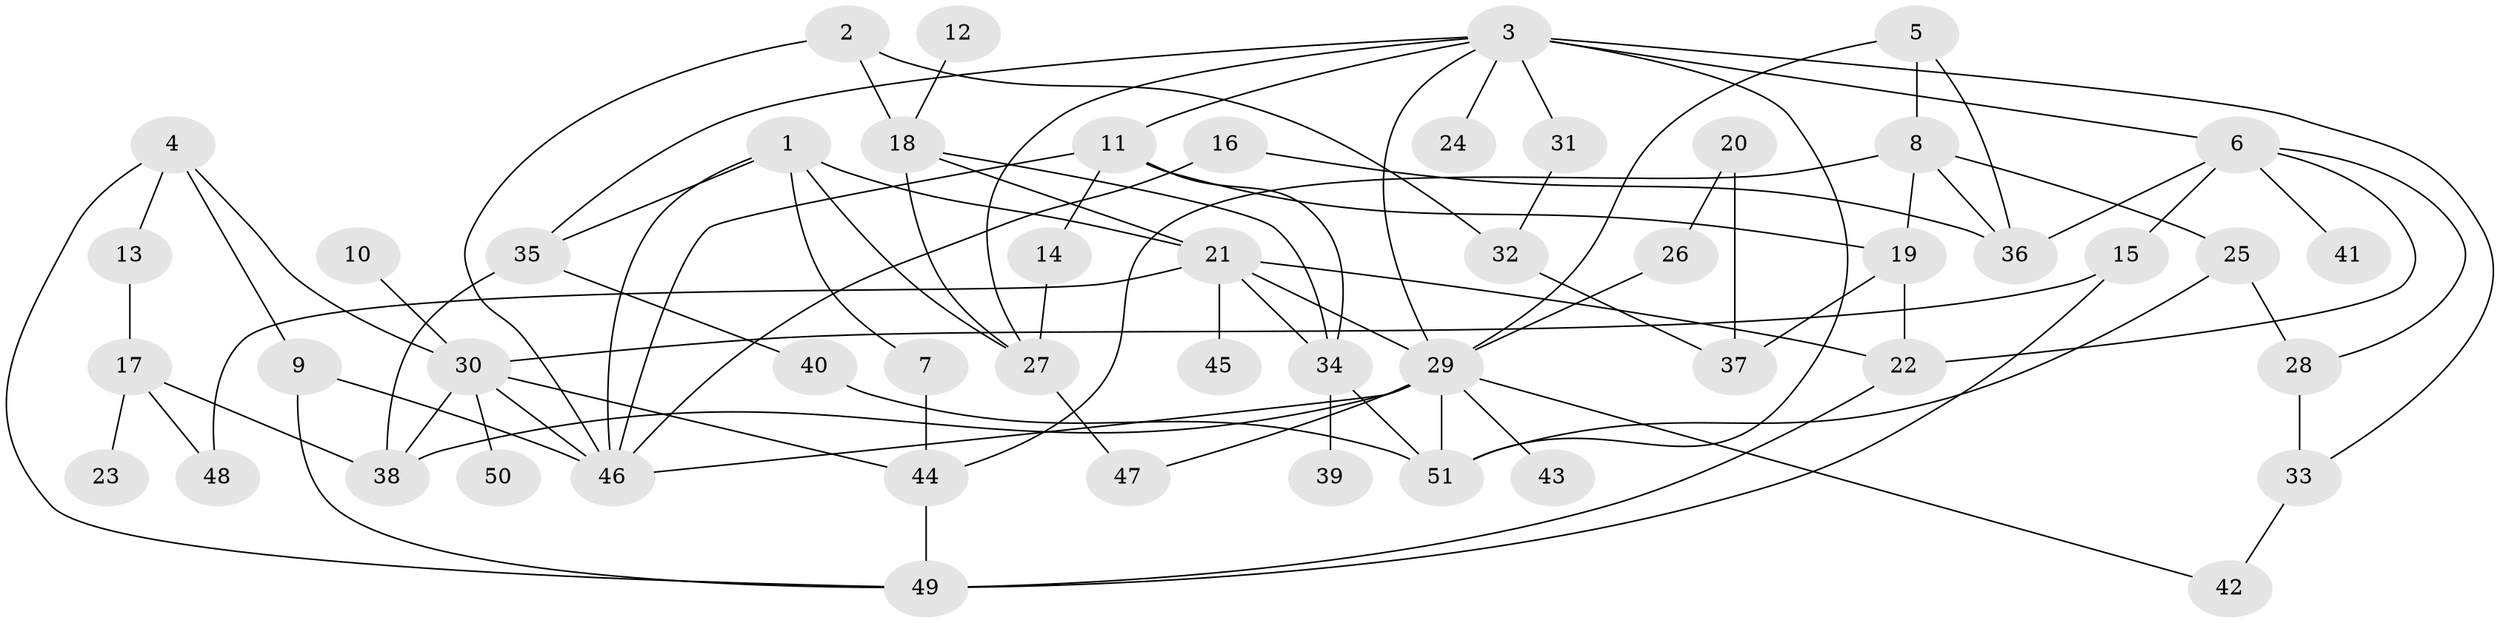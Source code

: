 // original degree distribution, {7: 0.019801980198019802, 6: 0.009900990099009901, 4: 0.19801980198019803, 5: 0.04950495049504951, 8: 0.009900990099009901, 1: 0.18811881188118812, 3: 0.21782178217821782, 2: 0.3069306930693069}
// Generated by graph-tools (version 1.1) at 2025/49/03/09/25 03:49:17]
// undirected, 51 vertices, 88 edges
graph export_dot {
graph [start="1"]
  node [color=gray90,style=filled];
  1;
  2;
  3;
  4;
  5;
  6;
  7;
  8;
  9;
  10;
  11;
  12;
  13;
  14;
  15;
  16;
  17;
  18;
  19;
  20;
  21;
  22;
  23;
  24;
  25;
  26;
  27;
  28;
  29;
  30;
  31;
  32;
  33;
  34;
  35;
  36;
  37;
  38;
  39;
  40;
  41;
  42;
  43;
  44;
  45;
  46;
  47;
  48;
  49;
  50;
  51;
  1 -- 7 [weight=1.0];
  1 -- 21 [weight=1.0];
  1 -- 27 [weight=1.0];
  1 -- 35 [weight=1.0];
  1 -- 46 [weight=1.0];
  2 -- 18 [weight=1.0];
  2 -- 32 [weight=1.0];
  2 -- 46 [weight=1.0];
  3 -- 6 [weight=1.0];
  3 -- 11 [weight=1.0];
  3 -- 24 [weight=1.0];
  3 -- 27 [weight=1.0];
  3 -- 29 [weight=1.0];
  3 -- 31 [weight=1.0];
  3 -- 33 [weight=1.0];
  3 -- 35 [weight=1.0];
  3 -- 51 [weight=2.0];
  4 -- 9 [weight=1.0];
  4 -- 13 [weight=1.0];
  4 -- 30 [weight=1.0];
  4 -- 49 [weight=1.0];
  5 -- 8 [weight=1.0];
  5 -- 29 [weight=1.0];
  5 -- 36 [weight=1.0];
  6 -- 15 [weight=1.0];
  6 -- 22 [weight=1.0];
  6 -- 28 [weight=1.0];
  6 -- 36 [weight=1.0];
  6 -- 41 [weight=1.0];
  7 -- 44 [weight=1.0];
  8 -- 19 [weight=1.0];
  8 -- 25 [weight=1.0];
  8 -- 36 [weight=1.0];
  8 -- 44 [weight=1.0];
  9 -- 46 [weight=1.0];
  9 -- 49 [weight=1.0];
  10 -- 30 [weight=1.0];
  11 -- 14 [weight=1.0];
  11 -- 19 [weight=1.0];
  11 -- 34 [weight=1.0];
  11 -- 46 [weight=1.0];
  12 -- 18 [weight=1.0];
  13 -- 17 [weight=1.0];
  14 -- 27 [weight=1.0];
  15 -- 30 [weight=1.0];
  15 -- 49 [weight=1.0];
  16 -- 36 [weight=1.0];
  16 -- 46 [weight=1.0];
  17 -- 23 [weight=1.0];
  17 -- 38 [weight=1.0];
  17 -- 48 [weight=1.0];
  18 -- 21 [weight=1.0];
  18 -- 27 [weight=1.0];
  18 -- 34 [weight=1.0];
  19 -- 22 [weight=1.0];
  19 -- 37 [weight=2.0];
  20 -- 26 [weight=1.0];
  20 -- 37 [weight=1.0];
  21 -- 22 [weight=1.0];
  21 -- 29 [weight=1.0];
  21 -- 34 [weight=1.0];
  21 -- 45 [weight=1.0];
  21 -- 48 [weight=1.0];
  22 -- 49 [weight=1.0];
  25 -- 28 [weight=1.0];
  25 -- 51 [weight=1.0];
  26 -- 29 [weight=1.0];
  27 -- 47 [weight=1.0];
  28 -- 33 [weight=1.0];
  29 -- 38 [weight=1.0];
  29 -- 42 [weight=1.0];
  29 -- 43 [weight=1.0];
  29 -- 46 [weight=1.0];
  29 -- 47 [weight=1.0];
  29 -- 51 [weight=1.0];
  30 -- 38 [weight=1.0];
  30 -- 44 [weight=1.0];
  30 -- 46 [weight=1.0];
  30 -- 50 [weight=1.0];
  31 -- 32 [weight=1.0];
  32 -- 37 [weight=1.0];
  33 -- 42 [weight=1.0];
  34 -- 39 [weight=1.0];
  34 -- 51 [weight=1.0];
  35 -- 38 [weight=1.0];
  35 -- 40 [weight=1.0];
  40 -- 51 [weight=1.0];
  44 -- 49 [weight=1.0];
}
